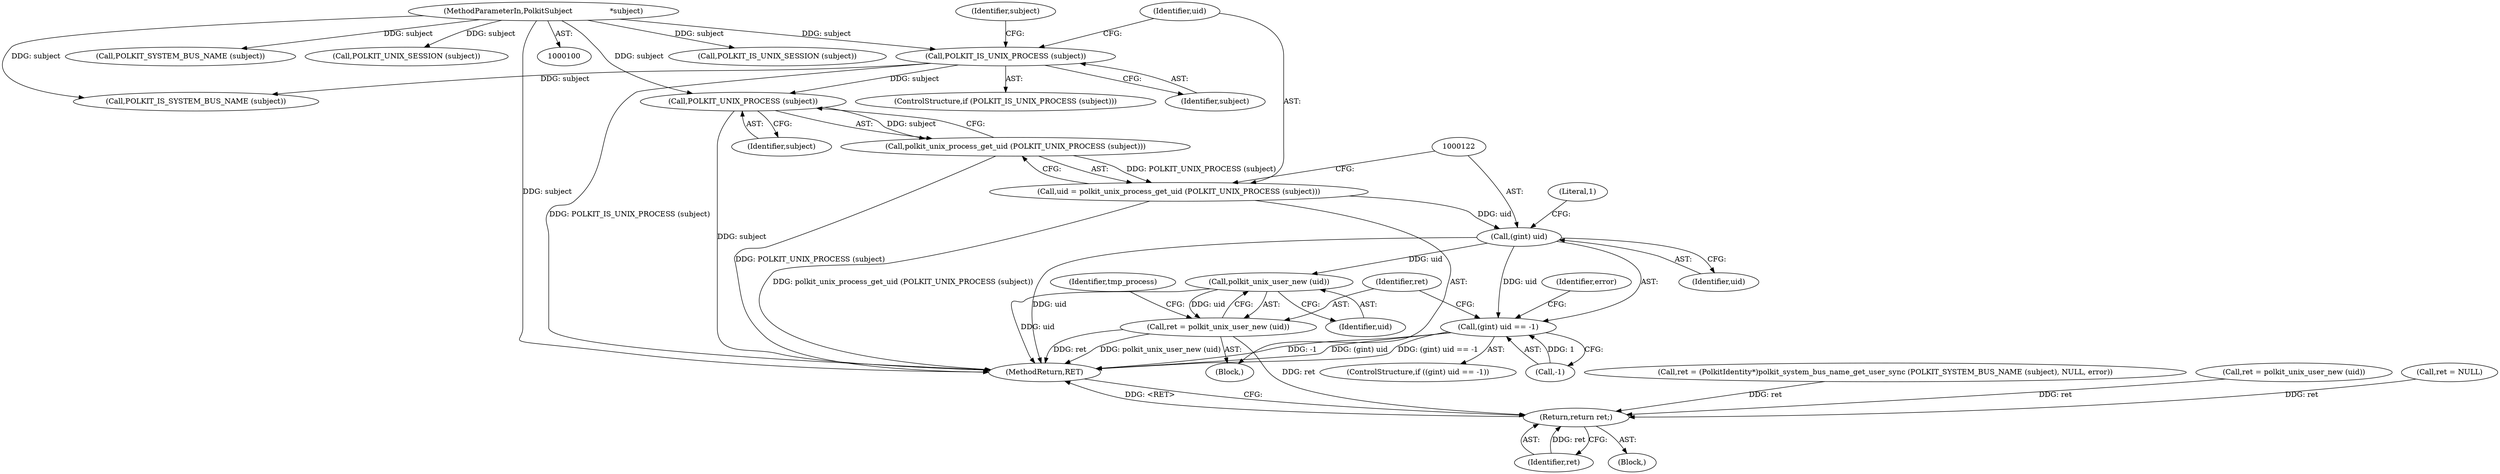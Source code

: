 digraph "0_polkit_bc7ffad53643a9c80231fc41f5582d6a8931c32c_1@pointer" {
"1000117" [label="(Call,POLKIT_UNIX_PROCESS (subject))"];
"1000111" [label="(Call,POLKIT_IS_UNIX_PROCESS (subject))"];
"1000102" [label="(MethodParameterIn,PolkitSubject                *subject)"];
"1000116" [label="(Call,polkit_unix_process_get_uid (POLKIT_UNIX_PROCESS (subject)))"];
"1000114" [label="(Call,uid = polkit_unix_process_get_uid (POLKIT_UNIX_PROCESS (subject)))"];
"1000121" [label="(Call,(gint) uid)"];
"1000120" [label="(Call,(gint) uid == -1)"];
"1000137" [label="(Call,polkit_unix_user_new (uid))"];
"1000135" [label="(Call,ret = polkit_unix_user_new (uid))"];
"1000178" [label="(Return,return ret;)"];
"1000125" [label="(Literal,1)"];
"1000110" [label="(ControlStructure,if (POLKIT_IS_UNIX_PROCESS (subject)))"];
"1000116" [label="(Call,polkit_unix_process_get_uid (POLKIT_UNIX_PROCESS (subject)))"];
"1000117" [label="(Call,POLKIT_UNIX_PROCESS (subject))"];
"1000155" [label="(Call,POLKIT_IS_UNIX_SESSION (subject))"];
"1000102" [label="(MethodParameterIn,PolkitSubject                *subject)"];
"1000128" [label="(Identifier,error)"];
"1000136" [label="(Identifier,ret)"];
"1000113" [label="(Block,)"];
"1000142" [label="(Identifier,subject)"];
"1000112" [label="(Identifier,subject)"];
"1000187" [label="(MethodReturn,RET)"];
"1000138" [label="(Identifier,uid)"];
"1000179" [label="(Identifier,ret)"];
"1000119" [label="(ControlStructure,if ((gint) uid == -1))"];
"1000121" [label="(Call,(gint) uid)"];
"1000144" [label="(Call,ret = (PolkitIdentity*)polkit_system_bus_name_get_user_sync (POLKIT_SYSTEM_BUS_NAME (subject), NULL, error))"];
"1000114" [label="(Call,uid = polkit_unix_process_get_uid (POLKIT_UNIX_PROCESS (subject)))"];
"1000135" [label="(Call,ret = polkit_unix_user_new (uid))"];
"1000124" [label="(Call,-1)"];
"1000118" [label="(Identifier,subject)"];
"1000149" [label="(Call,POLKIT_SYSTEM_BUS_NAME (subject))"];
"1000173" [label="(Call,ret = polkit_unix_user_new (uid))"];
"1000162" [label="(Call,POLKIT_UNIX_SESSION (subject))"];
"1000182" [label="(Identifier,tmp_process)"];
"1000178" [label="(Return,return ret;)"];
"1000107" [label="(Call,ret = NULL)"];
"1000111" [label="(Call,POLKIT_IS_UNIX_PROCESS (subject))"];
"1000157" [label="(Block,)"];
"1000120" [label="(Call,(gint) uid == -1)"];
"1000141" [label="(Call,POLKIT_IS_SYSTEM_BUS_NAME (subject))"];
"1000123" [label="(Identifier,uid)"];
"1000137" [label="(Call,polkit_unix_user_new (uid))"];
"1000115" [label="(Identifier,uid)"];
"1000117" -> "1000116"  [label="AST: "];
"1000117" -> "1000118"  [label="CFG: "];
"1000118" -> "1000117"  [label="AST: "];
"1000116" -> "1000117"  [label="CFG: "];
"1000117" -> "1000187"  [label="DDG: subject"];
"1000117" -> "1000116"  [label="DDG: subject"];
"1000111" -> "1000117"  [label="DDG: subject"];
"1000102" -> "1000117"  [label="DDG: subject"];
"1000111" -> "1000110"  [label="AST: "];
"1000111" -> "1000112"  [label="CFG: "];
"1000112" -> "1000111"  [label="AST: "];
"1000115" -> "1000111"  [label="CFG: "];
"1000142" -> "1000111"  [label="CFG: "];
"1000111" -> "1000187"  [label="DDG: POLKIT_IS_UNIX_PROCESS (subject)"];
"1000102" -> "1000111"  [label="DDG: subject"];
"1000111" -> "1000141"  [label="DDG: subject"];
"1000102" -> "1000100"  [label="AST: "];
"1000102" -> "1000187"  [label="DDG: subject"];
"1000102" -> "1000141"  [label="DDG: subject"];
"1000102" -> "1000149"  [label="DDG: subject"];
"1000102" -> "1000155"  [label="DDG: subject"];
"1000102" -> "1000162"  [label="DDG: subject"];
"1000116" -> "1000114"  [label="AST: "];
"1000114" -> "1000116"  [label="CFG: "];
"1000116" -> "1000187"  [label="DDG: POLKIT_UNIX_PROCESS (subject)"];
"1000116" -> "1000114"  [label="DDG: POLKIT_UNIX_PROCESS (subject)"];
"1000114" -> "1000113"  [label="AST: "];
"1000115" -> "1000114"  [label="AST: "];
"1000122" -> "1000114"  [label="CFG: "];
"1000114" -> "1000187"  [label="DDG: polkit_unix_process_get_uid (POLKIT_UNIX_PROCESS (subject))"];
"1000114" -> "1000121"  [label="DDG: uid"];
"1000121" -> "1000120"  [label="AST: "];
"1000121" -> "1000123"  [label="CFG: "];
"1000122" -> "1000121"  [label="AST: "];
"1000123" -> "1000121"  [label="AST: "];
"1000125" -> "1000121"  [label="CFG: "];
"1000121" -> "1000187"  [label="DDG: uid"];
"1000121" -> "1000120"  [label="DDG: uid"];
"1000121" -> "1000137"  [label="DDG: uid"];
"1000120" -> "1000119"  [label="AST: "];
"1000120" -> "1000124"  [label="CFG: "];
"1000124" -> "1000120"  [label="AST: "];
"1000128" -> "1000120"  [label="CFG: "];
"1000136" -> "1000120"  [label="CFG: "];
"1000120" -> "1000187"  [label="DDG: (gint) uid"];
"1000120" -> "1000187"  [label="DDG: (gint) uid == -1"];
"1000120" -> "1000187"  [label="DDG: -1"];
"1000124" -> "1000120"  [label="DDG: 1"];
"1000137" -> "1000135"  [label="AST: "];
"1000137" -> "1000138"  [label="CFG: "];
"1000138" -> "1000137"  [label="AST: "];
"1000135" -> "1000137"  [label="CFG: "];
"1000137" -> "1000187"  [label="DDG: uid"];
"1000137" -> "1000135"  [label="DDG: uid"];
"1000135" -> "1000113"  [label="AST: "];
"1000136" -> "1000135"  [label="AST: "];
"1000182" -> "1000135"  [label="CFG: "];
"1000135" -> "1000187"  [label="DDG: ret"];
"1000135" -> "1000187"  [label="DDG: polkit_unix_user_new (uid)"];
"1000135" -> "1000178"  [label="DDG: ret"];
"1000178" -> "1000157"  [label="AST: "];
"1000178" -> "1000179"  [label="CFG: "];
"1000179" -> "1000178"  [label="AST: "];
"1000187" -> "1000178"  [label="CFG: "];
"1000178" -> "1000187"  [label="DDG: <RET>"];
"1000179" -> "1000178"  [label="DDG: ret"];
"1000107" -> "1000178"  [label="DDG: ret"];
"1000173" -> "1000178"  [label="DDG: ret"];
"1000144" -> "1000178"  [label="DDG: ret"];
}
